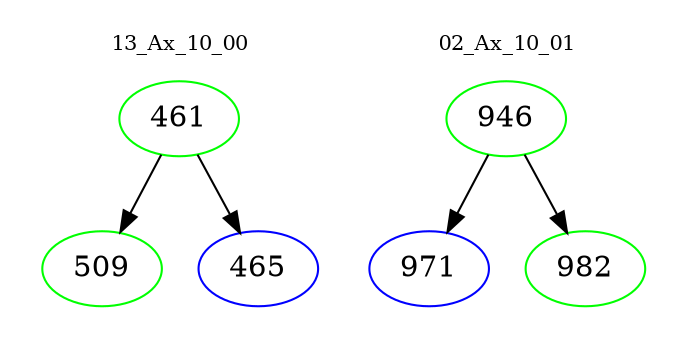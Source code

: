 digraph{
subgraph cluster_0 {
color = white
label = "13_Ax_10_00";
fontsize=10;
T0_461 [label="461", color="green"]
T0_461 -> T0_509 [color="black"]
T0_509 [label="509", color="green"]
T0_461 -> T0_465 [color="black"]
T0_465 [label="465", color="blue"]
}
subgraph cluster_1 {
color = white
label = "02_Ax_10_01";
fontsize=10;
T1_946 [label="946", color="green"]
T1_946 -> T1_971 [color="black"]
T1_971 [label="971", color="blue"]
T1_946 -> T1_982 [color="black"]
T1_982 [label="982", color="green"]
}
}
